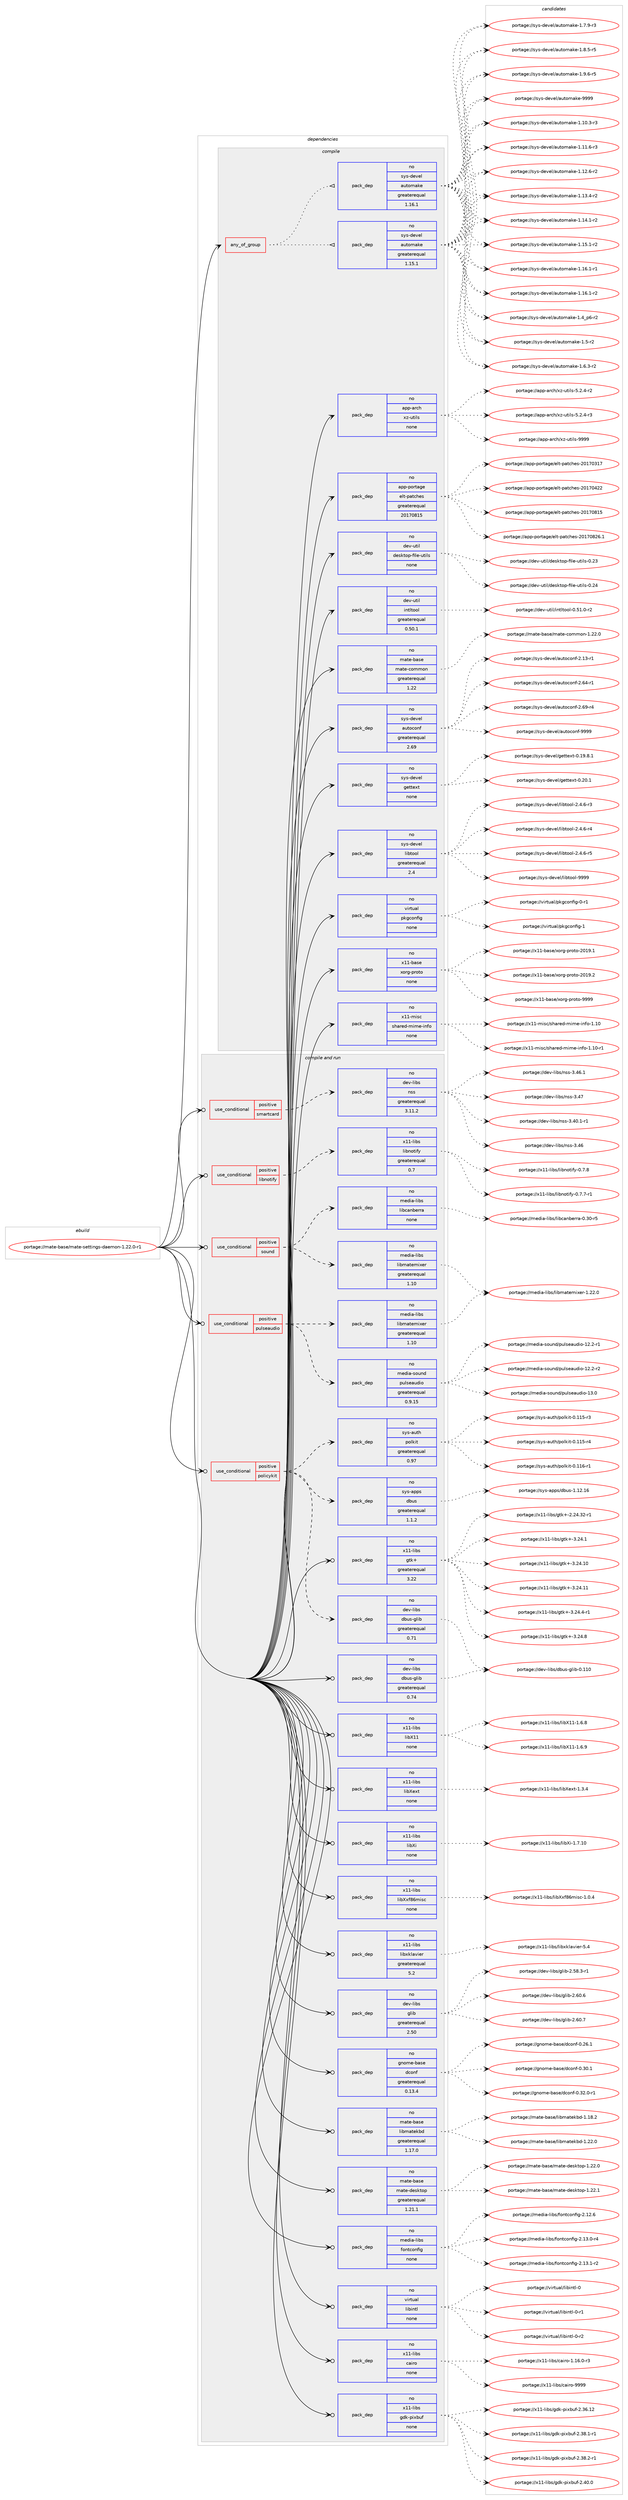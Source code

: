 digraph prolog {

# *************
# Graph options
# *************

newrank=true;
concentrate=true;
compound=true;
graph [rankdir=LR,fontname=Helvetica,fontsize=10,ranksep=1.5];#, ranksep=2.5, nodesep=0.2];
edge  [arrowhead=vee];
node  [fontname=Helvetica,fontsize=10];

# **********
# The ebuild
# **********

subgraph cluster_leftcol {
color=gray;
rank=same;
label=<<i>ebuild</i>>;
id [label="portage://mate-base/mate-settings-daemon-1.22.0-r1", color=red, width=4, href="../mate-base/mate-settings-daemon-1.22.0-r1.svg"];
}

# ****************
# The dependencies
# ****************

subgraph cluster_midcol {
color=gray;
label=<<i>dependencies</i>>;
subgraph cluster_compile {
fillcolor="#eeeeee";
style=filled;
label=<<i>compile</i>>;
subgraph any4837 {
dependency308174 [label=<<TABLE BORDER="0" CELLBORDER="1" CELLSPACING="0" CELLPADDING="4"><TR><TD CELLPADDING="10">any_of_group</TD></TR></TABLE>>, shape=none, color=red];subgraph pack225899 {
dependency308175 [label=<<TABLE BORDER="0" CELLBORDER="1" CELLSPACING="0" CELLPADDING="4" WIDTH="220"><TR><TD ROWSPAN="6" CELLPADDING="30">pack_dep</TD></TR><TR><TD WIDTH="110">no</TD></TR><TR><TD>sys-devel</TD></TR><TR><TD>automake</TD></TR><TR><TD>greaterequal</TD></TR><TR><TD>1.16.1</TD></TR></TABLE>>, shape=none, color=blue];
}
dependency308174:e -> dependency308175:w [weight=20,style="dotted",arrowhead="oinv"];
subgraph pack225900 {
dependency308176 [label=<<TABLE BORDER="0" CELLBORDER="1" CELLSPACING="0" CELLPADDING="4" WIDTH="220"><TR><TD ROWSPAN="6" CELLPADDING="30">pack_dep</TD></TR><TR><TD WIDTH="110">no</TD></TR><TR><TD>sys-devel</TD></TR><TR><TD>automake</TD></TR><TR><TD>greaterequal</TD></TR><TR><TD>1.15.1</TD></TR></TABLE>>, shape=none, color=blue];
}
dependency308174:e -> dependency308176:w [weight=20,style="dotted",arrowhead="oinv"];
}
id:e -> dependency308174:w [weight=20,style="solid",arrowhead="vee"];
subgraph pack225901 {
dependency308177 [label=<<TABLE BORDER="0" CELLBORDER="1" CELLSPACING="0" CELLPADDING="4" WIDTH="220"><TR><TD ROWSPAN="6" CELLPADDING="30">pack_dep</TD></TR><TR><TD WIDTH="110">no</TD></TR><TR><TD>app-arch</TD></TR><TR><TD>xz-utils</TD></TR><TR><TD>none</TD></TR><TR><TD></TD></TR></TABLE>>, shape=none, color=blue];
}
id:e -> dependency308177:w [weight=20,style="solid",arrowhead="vee"];
subgraph pack225902 {
dependency308178 [label=<<TABLE BORDER="0" CELLBORDER="1" CELLSPACING="0" CELLPADDING="4" WIDTH="220"><TR><TD ROWSPAN="6" CELLPADDING="30">pack_dep</TD></TR><TR><TD WIDTH="110">no</TD></TR><TR><TD>app-portage</TD></TR><TR><TD>elt-patches</TD></TR><TR><TD>greaterequal</TD></TR><TR><TD>20170815</TD></TR></TABLE>>, shape=none, color=blue];
}
id:e -> dependency308178:w [weight=20,style="solid",arrowhead="vee"];
subgraph pack225903 {
dependency308179 [label=<<TABLE BORDER="0" CELLBORDER="1" CELLSPACING="0" CELLPADDING="4" WIDTH="220"><TR><TD ROWSPAN="6" CELLPADDING="30">pack_dep</TD></TR><TR><TD WIDTH="110">no</TD></TR><TR><TD>dev-util</TD></TR><TR><TD>desktop-file-utils</TD></TR><TR><TD>none</TD></TR><TR><TD></TD></TR></TABLE>>, shape=none, color=blue];
}
id:e -> dependency308179:w [weight=20,style="solid",arrowhead="vee"];
subgraph pack225904 {
dependency308180 [label=<<TABLE BORDER="0" CELLBORDER="1" CELLSPACING="0" CELLPADDING="4" WIDTH="220"><TR><TD ROWSPAN="6" CELLPADDING="30">pack_dep</TD></TR><TR><TD WIDTH="110">no</TD></TR><TR><TD>dev-util</TD></TR><TR><TD>intltool</TD></TR><TR><TD>greaterequal</TD></TR><TR><TD>0.50.1</TD></TR></TABLE>>, shape=none, color=blue];
}
id:e -> dependency308180:w [weight=20,style="solid",arrowhead="vee"];
subgraph pack225905 {
dependency308181 [label=<<TABLE BORDER="0" CELLBORDER="1" CELLSPACING="0" CELLPADDING="4" WIDTH="220"><TR><TD ROWSPAN="6" CELLPADDING="30">pack_dep</TD></TR><TR><TD WIDTH="110">no</TD></TR><TR><TD>mate-base</TD></TR><TR><TD>mate-common</TD></TR><TR><TD>greaterequal</TD></TR><TR><TD>1.22</TD></TR></TABLE>>, shape=none, color=blue];
}
id:e -> dependency308181:w [weight=20,style="solid",arrowhead="vee"];
subgraph pack225906 {
dependency308182 [label=<<TABLE BORDER="0" CELLBORDER="1" CELLSPACING="0" CELLPADDING="4" WIDTH="220"><TR><TD ROWSPAN="6" CELLPADDING="30">pack_dep</TD></TR><TR><TD WIDTH="110">no</TD></TR><TR><TD>sys-devel</TD></TR><TR><TD>autoconf</TD></TR><TR><TD>greaterequal</TD></TR><TR><TD>2.69</TD></TR></TABLE>>, shape=none, color=blue];
}
id:e -> dependency308182:w [weight=20,style="solid",arrowhead="vee"];
subgraph pack225907 {
dependency308183 [label=<<TABLE BORDER="0" CELLBORDER="1" CELLSPACING="0" CELLPADDING="4" WIDTH="220"><TR><TD ROWSPAN="6" CELLPADDING="30">pack_dep</TD></TR><TR><TD WIDTH="110">no</TD></TR><TR><TD>sys-devel</TD></TR><TR><TD>gettext</TD></TR><TR><TD>none</TD></TR><TR><TD></TD></TR></TABLE>>, shape=none, color=blue];
}
id:e -> dependency308183:w [weight=20,style="solid",arrowhead="vee"];
subgraph pack225908 {
dependency308184 [label=<<TABLE BORDER="0" CELLBORDER="1" CELLSPACING="0" CELLPADDING="4" WIDTH="220"><TR><TD ROWSPAN="6" CELLPADDING="30">pack_dep</TD></TR><TR><TD WIDTH="110">no</TD></TR><TR><TD>sys-devel</TD></TR><TR><TD>libtool</TD></TR><TR><TD>greaterequal</TD></TR><TR><TD>2.4</TD></TR></TABLE>>, shape=none, color=blue];
}
id:e -> dependency308184:w [weight=20,style="solid",arrowhead="vee"];
subgraph pack225909 {
dependency308185 [label=<<TABLE BORDER="0" CELLBORDER="1" CELLSPACING="0" CELLPADDING="4" WIDTH="220"><TR><TD ROWSPAN="6" CELLPADDING="30">pack_dep</TD></TR><TR><TD WIDTH="110">no</TD></TR><TR><TD>virtual</TD></TR><TR><TD>pkgconfig</TD></TR><TR><TD>none</TD></TR><TR><TD></TD></TR></TABLE>>, shape=none, color=blue];
}
id:e -> dependency308185:w [weight=20,style="solid",arrowhead="vee"];
subgraph pack225910 {
dependency308186 [label=<<TABLE BORDER="0" CELLBORDER="1" CELLSPACING="0" CELLPADDING="4" WIDTH="220"><TR><TD ROWSPAN="6" CELLPADDING="30">pack_dep</TD></TR><TR><TD WIDTH="110">no</TD></TR><TR><TD>x11-base</TD></TR><TR><TD>xorg-proto</TD></TR><TR><TD>none</TD></TR><TR><TD></TD></TR></TABLE>>, shape=none, color=blue];
}
id:e -> dependency308186:w [weight=20,style="solid",arrowhead="vee"];
subgraph pack225911 {
dependency308187 [label=<<TABLE BORDER="0" CELLBORDER="1" CELLSPACING="0" CELLPADDING="4" WIDTH="220"><TR><TD ROWSPAN="6" CELLPADDING="30">pack_dep</TD></TR><TR><TD WIDTH="110">no</TD></TR><TR><TD>x11-misc</TD></TR><TR><TD>shared-mime-info</TD></TR><TR><TD>none</TD></TR><TR><TD></TD></TR></TABLE>>, shape=none, color=blue];
}
id:e -> dependency308187:w [weight=20,style="solid",arrowhead="vee"];
}
subgraph cluster_compileandrun {
fillcolor="#eeeeee";
style=filled;
label=<<i>compile and run</i>>;
subgraph cond77327 {
dependency308188 [label=<<TABLE BORDER="0" CELLBORDER="1" CELLSPACING="0" CELLPADDING="4"><TR><TD ROWSPAN="3" CELLPADDING="10">use_conditional</TD></TR><TR><TD>positive</TD></TR><TR><TD>libnotify</TD></TR></TABLE>>, shape=none, color=red];
subgraph pack225912 {
dependency308189 [label=<<TABLE BORDER="0" CELLBORDER="1" CELLSPACING="0" CELLPADDING="4" WIDTH="220"><TR><TD ROWSPAN="6" CELLPADDING="30">pack_dep</TD></TR><TR><TD WIDTH="110">no</TD></TR><TR><TD>x11-libs</TD></TR><TR><TD>libnotify</TD></TR><TR><TD>greaterequal</TD></TR><TR><TD>0.7</TD></TR></TABLE>>, shape=none, color=blue];
}
dependency308188:e -> dependency308189:w [weight=20,style="dashed",arrowhead="vee"];
}
id:e -> dependency308188:w [weight=20,style="solid",arrowhead="odotvee"];
subgraph cond77328 {
dependency308190 [label=<<TABLE BORDER="0" CELLBORDER="1" CELLSPACING="0" CELLPADDING="4"><TR><TD ROWSPAN="3" CELLPADDING="10">use_conditional</TD></TR><TR><TD>positive</TD></TR><TR><TD>policykit</TD></TR></TABLE>>, shape=none, color=red];
subgraph pack225913 {
dependency308191 [label=<<TABLE BORDER="0" CELLBORDER="1" CELLSPACING="0" CELLPADDING="4" WIDTH="220"><TR><TD ROWSPAN="6" CELLPADDING="30">pack_dep</TD></TR><TR><TD WIDTH="110">no</TD></TR><TR><TD>dev-libs</TD></TR><TR><TD>dbus-glib</TD></TR><TR><TD>greaterequal</TD></TR><TR><TD>0.71</TD></TR></TABLE>>, shape=none, color=blue];
}
dependency308190:e -> dependency308191:w [weight=20,style="dashed",arrowhead="vee"];
subgraph pack225914 {
dependency308192 [label=<<TABLE BORDER="0" CELLBORDER="1" CELLSPACING="0" CELLPADDING="4" WIDTH="220"><TR><TD ROWSPAN="6" CELLPADDING="30">pack_dep</TD></TR><TR><TD WIDTH="110">no</TD></TR><TR><TD>sys-apps</TD></TR><TR><TD>dbus</TD></TR><TR><TD>greaterequal</TD></TR><TR><TD>1.1.2</TD></TR></TABLE>>, shape=none, color=blue];
}
dependency308190:e -> dependency308192:w [weight=20,style="dashed",arrowhead="vee"];
subgraph pack225915 {
dependency308193 [label=<<TABLE BORDER="0" CELLBORDER="1" CELLSPACING="0" CELLPADDING="4" WIDTH="220"><TR><TD ROWSPAN="6" CELLPADDING="30">pack_dep</TD></TR><TR><TD WIDTH="110">no</TD></TR><TR><TD>sys-auth</TD></TR><TR><TD>polkit</TD></TR><TR><TD>greaterequal</TD></TR><TR><TD>0.97</TD></TR></TABLE>>, shape=none, color=blue];
}
dependency308190:e -> dependency308193:w [weight=20,style="dashed",arrowhead="vee"];
}
id:e -> dependency308190:w [weight=20,style="solid",arrowhead="odotvee"];
subgraph cond77329 {
dependency308194 [label=<<TABLE BORDER="0" CELLBORDER="1" CELLSPACING="0" CELLPADDING="4"><TR><TD ROWSPAN="3" CELLPADDING="10">use_conditional</TD></TR><TR><TD>positive</TD></TR><TR><TD>pulseaudio</TD></TR></TABLE>>, shape=none, color=red];
subgraph pack225916 {
dependency308195 [label=<<TABLE BORDER="0" CELLBORDER="1" CELLSPACING="0" CELLPADDING="4" WIDTH="220"><TR><TD ROWSPAN="6" CELLPADDING="30">pack_dep</TD></TR><TR><TD WIDTH="110">no</TD></TR><TR><TD>media-libs</TD></TR><TR><TD>libmatemixer</TD></TR><TR><TD>greaterequal</TD></TR><TR><TD>1.10</TD></TR></TABLE>>, shape=none, color=blue];
}
dependency308194:e -> dependency308195:w [weight=20,style="dashed",arrowhead="vee"];
subgraph pack225917 {
dependency308196 [label=<<TABLE BORDER="0" CELLBORDER="1" CELLSPACING="0" CELLPADDING="4" WIDTH="220"><TR><TD ROWSPAN="6" CELLPADDING="30">pack_dep</TD></TR><TR><TD WIDTH="110">no</TD></TR><TR><TD>media-sound</TD></TR><TR><TD>pulseaudio</TD></TR><TR><TD>greaterequal</TD></TR><TR><TD>0.9.15</TD></TR></TABLE>>, shape=none, color=blue];
}
dependency308194:e -> dependency308196:w [weight=20,style="dashed",arrowhead="vee"];
}
id:e -> dependency308194:w [weight=20,style="solid",arrowhead="odotvee"];
subgraph cond77330 {
dependency308197 [label=<<TABLE BORDER="0" CELLBORDER="1" CELLSPACING="0" CELLPADDING="4"><TR><TD ROWSPAN="3" CELLPADDING="10">use_conditional</TD></TR><TR><TD>positive</TD></TR><TR><TD>smartcard</TD></TR></TABLE>>, shape=none, color=red];
subgraph pack225918 {
dependency308198 [label=<<TABLE BORDER="0" CELLBORDER="1" CELLSPACING="0" CELLPADDING="4" WIDTH="220"><TR><TD ROWSPAN="6" CELLPADDING="30">pack_dep</TD></TR><TR><TD WIDTH="110">no</TD></TR><TR><TD>dev-libs</TD></TR><TR><TD>nss</TD></TR><TR><TD>greaterequal</TD></TR><TR><TD>3.11.2</TD></TR></TABLE>>, shape=none, color=blue];
}
dependency308197:e -> dependency308198:w [weight=20,style="dashed",arrowhead="vee"];
}
id:e -> dependency308197:w [weight=20,style="solid",arrowhead="odotvee"];
subgraph cond77331 {
dependency308199 [label=<<TABLE BORDER="0" CELLBORDER="1" CELLSPACING="0" CELLPADDING="4"><TR><TD ROWSPAN="3" CELLPADDING="10">use_conditional</TD></TR><TR><TD>positive</TD></TR><TR><TD>sound</TD></TR></TABLE>>, shape=none, color=red];
subgraph pack225919 {
dependency308200 [label=<<TABLE BORDER="0" CELLBORDER="1" CELLSPACING="0" CELLPADDING="4" WIDTH="220"><TR><TD ROWSPAN="6" CELLPADDING="30">pack_dep</TD></TR><TR><TD WIDTH="110">no</TD></TR><TR><TD>media-libs</TD></TR><TR><TD>libmatemixer</TD></TR><TR><TD>greaterequal</TD></TR><TR><TD>1.10</TD></TR></TABLE>>, shape=none, color=blue];
}
dependency308199:e -> dependency308200:w [weight=20,style="dashed",arrowhead="vee"];
subgraph pack225920 {
dependency308201 [label=<<TABLE BORDER="0" CELLBORDER="1" CELLSPACING="0" CELLPADDING="4" WIDTH="220"><TR><TD ROWSPAN="6" CELLPADDING="30">pack_dep</TD></TR><TR><TD WIDTH="110">no</TD></TR><TR><TD>media-libs</TD></TR><TR><TD>libcanberra</TD></TR><TR><TD>none</TD></TR><TR><TD></TD></TR></TABLE>>, shape=none, color=blue];
}
dependency308199:e -> dependency308201:w [weight=20,style="dashed",arrowhead="vee"];
}
id:e -> dependency308199:w [weight=20,style="solid",arrowhead="odotvee"];
subgraph pack225921 {
dependency308202 [label=<<TABLE BORDER="0" CELLBORDER="1" CELLSPACING="0" CELLPADDING="4" WIDTH="220"><TR><TD ROWSPAN="6" CELLPADDING="30">pack_dep</TD></TR><TR><TD WIDTH="110">no</TD></TR><TR><TD>dev-libs</TD></TR><TR><TD>dbus-glib</TD></TR><TR><TD>greaterequal</TD></TR><TR><TD>0.74</TD></TR></TABLE>>, shape=none, color=blue];
}
id:e -> dependency308202:w [weight=20,style="solid",arrowhead="odotvee"];
subgraph pack225922 {
dependency308203 [label=<<TABLE BORDER="0" CELLBORDER="1" CELLSPACING="0" CELLPADDING="4" WIDTH="220"><TR><TD ROWSPAN="6" CELLPADDING="30">pack_dep</TD></TR><TR><TD WIDTH="110">no</TD></TR><TR><TD>dev-libs</TD></TR><TR><TD>glib</TD></TR><TR><TD>greaterequal</TD></TR><TR><TD>2.50</TD></TR></TABLE>>, shape=none, color=blue];
}
id:e -> dependency308203:w [weight=20,style="solid",arrowhead="odotvee"];
subgraph pack225923 {
dependency308204 [label=<<TABLE BORDER="0" CELLBORDER="1" CELLSPACING="0" CELLPADDING="4" WIDTH="220"><TR><TD ROWSPAN="6" CELLPADDING="30">pack_dep</TD></TR><TR><TD WIDTH="110">no</TD></TR><TR><TD>gnome-base</TD></TR><TR><TD>dconf</TD></TR><TR><TD>greaterequal</TD></TR><TR><TD>0.13.4</TD></TR></TABLE>>, shape=none, color=blue];
}
id:e -> dependency308204:w [weight=20,style="solid",arrowhead="odotvee"];
subgraph pack225924 {
dependency308205 [label=<<TABLE BORDER="0" CELLBORDER="1" CELLSPACING="0" CELLPADDING="4" WIDTH="220"><TR><TD ROWSPAN="6" CELLPADDING="30">pack_dep</TD></TR><TR><TD WIDTH="110">no</TD></TR><TR><TD>mate-base</TD></TR><TR><TD>libmatekbd</TD></TR><TR><TD>greaterequal</TD></TR><TR><TD>1.17.0</TD></TR></TABLE>>, shape=none, color=blue];
}
id:e -> dependency308205:w [weight=20,style="solid",arrowhead="odotvee"];
subgraph pack225925 {
dependency308206 [label=<<TABLE BORDER="0" CELLBORDER="1" CELLSPACING="0" CELLPADDING="4" WIDTH="220"><TR><TD ROWSPAN="6" CELLPADDING="30">pack_dep</TD></TR><TR><TD WIDTH="110">no</TD></TR><TR><TD>mate-base</TD></TR><TR><TD>mate-desktop</TD></TR><TR><TD>greaterequal</TD></TR><TR><TD>1.21.1</TD></TR></TABLE>>, shape=none, color=blue];
}
id:e -> dependency308206:w [weight=20,style="solid",arrowhead="odotvee"];
subgraph pack225926 {
dependency308207 [label=<<TABLE BORDER="0" CELLBORDER="1" CELLSPACING="0" CELLPADDING="4" WIDTH="220"><TR><TD ROWSPAN="6" CELLPADDING="30">pack_dep</TD></TR><TR><TD WIDTH="110">no</TD></TR><TR><TD>media-libs</TD></TR><TR><TD>fontconfig</TD></TR><TR><TD>none</TD></TR><TR><TD></TD></TR></TABLE>>, shape=none, color=blue];
}
id:e -> dependency308207:w [weight=20,style="solid",arrowhead="odotvee"];
subgraph pack225927 {
dependency308208 [label=<<TABLE BORDER="0" CELLBORDER="1" CELLSPACING="0" CELLPADDING="4" WIDTH="220"><TR><TD ROWSPAN="6" CELLPADDING="30">pack_dep</TD></TR><TR><TD WIDTH="110">no</TD></TR><TR><TD>virtual</TD></TR><TR><TD>libintl</TD></TR><TR><TD>none</TD></TR><TR><TD></TD></TR></TABLE>>, shape=none, color=blue];
}
id:e -> dependency308208:w [weight=20,style="solid",arrowhead="odotvee"];
subgraph pack225928 {
dependency308209 [label=<<TABLE BORDER="0" CELLBORDER="1" CELLSPACING="0" CELLPADDING="4" WIDTH="220"><TR><TD ROWSPAN="6" CELLPADDING="30">pack_dep</TD></TR><TR><TD WIDTH="110">no</TD></TR><TR><TD>x11-libs</TD></TR><TR><TD>cairo</TD></TR><TR><TD>none</TD></TR><TR><TD></TD></TR></TABLE>>, shape=none, color=blue];
}
id:e -> dependency308209:w [weight=20,style="solid",arrowhead="odotvee"];
subgraph pack225929 {
dependency308210 [label=<<TABLE BORDER="0" CELLBORDER="1" CELLSPACING="0" CELLPADDING="4" WIDTH="220"><TR><TD ROWSPAN="6" CELLPADDING="30">pack_dep</TD></TR><TR><TD WIDTH="110">no</TD></TR><TR><TD>x11-libs</TD></TR><TR><TD>gdk-pixbuf</TD></TR><TR><TD>none</TD></TR><TR><TD></TD></TR></TABLE>>, shape=none, color=blue];
}
id:e -> dependency308210:w [weight=20,style="solid",arrowhead="odotvee"];
subgraph pack225930 {
dependency308211 [label=<<TABLE BORDER="0" CELLBORDER="1" CELLSPACING="0" CELLPADDING="4" WIDTH="220"><TR><TD ROWSPAN="6" CELLPADDING="30">pack_dep</TD></TR><TR><TD WIDTH="110">no</TD></TR><TR><TD>x11-libs</TD></TR><TR><TD>gtk+</TD></TR><TR><TD>greaterequal</TD></TR><TR><TD>3.22</TD></TR></TABLE>>, shape=none, color=blue];
}
id:e -> dependency308211:w [weight=20,style="solid",arrowhead="odotvee"];
subgraph pack225931 {
dependency308212 [label=<<TABLE BORDER="0" CELLBORDER="1" CELLSPACING="0" CELLPADDING="4" WIDTH="220"><TR><TD ROWSPAN="6" CELLPADDING="30">pack_dep</TD></TR><TR><TD WIDTH="110">no</TD></TR><TR><TD>x11-libs</TD></TR><TR><TD>libX11</TD></TR><TR><TD>none</TD></TR><TR><TD></TD></TR></TABLE>>, shape=none, color=blue];
}
id:e -> dependency308212:w [weight=20,style="solid",arrowhead="odotvee"];
subgraph pack225932 {
dependency308213 [label=<<TABLE BORDER="0" CELLBORDER="1" CELLSPACING="0" CELLPADDING="4" WIDTH="220"><TR><TD ROWSPAN="6" CELLPADDING="30">pack_dep</TD></TR><TR><TD WIDTH="110">no</TD></TR><TR><TD>x11-libs</TD></TR><TR><TD>libXext</TD></TR><TR><TD>none</TD></TR><TR><TD></TD></TR></TABLE>>, shape=none, color=blue];
}
id:e -> dependency308213:w [weight=20,style="solid",arrowhead="odotvee"];
subgraph pack225933 {
dependency308214 [label=<<TABLE BORDER="0" CELLBORDER="1" CELLSPACING="0" CELLPADDING="4" WIDTH="220"><TR><TD ROWSPAN="6" CELLPADDING="30">pack_dep</TD></TR><TR><TD WIDTH="110">no</TD></TR><TR><TD>x11-libs</TD></TR><TR><TD>libXi</TD></TR><TR><TD>none</TD></TR><TR><TD></TD></TR></TABLE>>, shape=none, color=blue];
}
id:e -> dependency308214:w [weight=20,style="solid",arrowhead="odotvee"];
subgraph pack225934 {
dependency308215 [label=<<TABLE BORDER="0" CELLBORDER="1" CELLSPACING="0" CELLPADDING="4" WIDTH="220"><TR><TD ROWSPAN="6" CELLPADDING="30">pack_dep</TD></TR><TR><TD WIDTH="110">no</TD></TR><TR><TD>x11-libs</TD></TR><TR><TD>libXxf86misc</TD></TR><TR><TD>none</TD></TR><TR><TD></TD></TR></TABLE>>, shape=none, color=blue];
}
id:e -> dependency308215:w [weight=20,style="solid",arrowhead="odotvee"];
subgraph pack225935 {
dependency308216 [label=<<TABLE BORDER="0" CELLBORDER="1" CELLSPACING="0" CELLPADDING="4" WIDTH="220"><TR><TD ROWSPAN="6" CELLPADDING="30">pack_dep</TD></TR><TR><TD WIDTH="110">no</TD></TR><TR><TD>x11-libs</TD></TR><TR><TD>libxklavier</TD></TR><TR><TD>greaterequal</TD></TR><TR><TD>5.2</TD></TR></TABLE>>, shape=none, color=blue];
}
id:e -> dependency308216:w [weight=20,style="solid",arrowhead="odotvee"];
}
subgraph cluster_run {
fillcolor="#eeeeee";
style=filled;
label=<<i>run</i>>;
}
}

# **************
# The candidates
# **************

subgraph cluster_choices {
rank=same;
color=gray;
label=<<i>candidates</i>>;

subgraph choice225899 {
color=black;
nodesep=1;
choiceportage11512111545100101118101108479711711611110997107101454946494846514511451 [label="portage://sys-devel/automake-1.10.3-r3", color=red, width=4,href="../sys-devel/automake-1.10.3-r3.svg"];
choiceportage11512111545100101118101108479711711611110997107101454946494946544511451 [label="portage://sys-devel/automake-1.11.6-r3", color=red, width=4,href="../sys-devel/automake-1.11.6-r3.svg"];
choiceportage11512111545100101118101108479711711611110997107101454946495046544511450 [label="portage://sys-devel/automake-1.12.6-r2", color=red, width=4,href="../sys-devel/automake-1.12.6-r2.svg"];
choiceportage11512111545100101118101108479711711611110997107101454946495146524511450 [label="portage://sys-devel/automake-1.13.4-r2", color=red, width=4,href="../sys-devel/automake-1.13.4-r2.svg"];
choiceportage11512111545100101118101108479711711611110997107101454946495246494511450 [label="portage://sys-devel/automake-1.14.1-r2", color=red, width=4,href="../sys-devel/automake-1.14.1-r2.svg"];
choiceportage11512111545100101118101108479711711611110997107101454946495346494511450 [label="portage://sys-devel/automake-1.15.1-r2", color=red, width=4,href="../sys-devel/automake-1.15.1-r2.svg"];
choiceportage11512111545100101118101108479711711611110997107101454946495446494511449 [label="portage://sys-devel/automake-1.16.1-r1", color=red, width=4,href="../sys-devel/automake-1.16.1-r1.svg"];
choiceportage11512111545100101118101108479711711611110997107101454946495446494511450 [label="portage://sys-devel/automake-1.16.1-r2", color=red, width=4,href="../sys-devel/automake-1.16.1-r2.svg"];
choiceportage115121115451001011181011084797117116111109971071014549465295112544511450 [label="portage://sys-devel/automake-1.4_p6-r2", color=red, width=4,href="../sys-devel/automake-1.4_p6-r2.svg"];
choiceportage11512111545100101118101108479711711611110997107101454946534511450 [label="portage://sys-devel/automake-1.5-r2", color=red, width=4,href="../sys-devel/automake-1.5-r2.svg"];
choiceportage115121115451001011181011084797117116111109971071014549465446514511450 [label="portage://sys-devel/automake-1.6.3-r2", color=red, width=4,href="../sys-devel/automake-1.6.3-r2.svg"];
choiceportage115121115451001011181011084797117116111109971071014549465546574511451 [label="portage://sys-devel/automake-1.7.9-r3", color=red, width=4,href="../sys-devel/automake-1.7.9-r3.svg"];
choiceportage115121115451001011181011084797117116111109971071014549465646534511453 [label="portage://sys-devel/automake-1.8.5-r5", color=red, width=4,href="../sys-devel/automake-1.8.5-r5.svg"];
choiceportage115121115451001011181011084797117116111109971071014549465746544511453 [label="portage://sys-devel/automake-1.9.6-r5", color=red, width=4,href="../sys-devel/automake-1.9.6-r5.svg"];
choiceportage115121115451001011181011084797117116111109971071014557575757 [label="portage://sys-devel/automake-9999", color=red, width=4,href="../sys-devel/automake-9999.svg"];
dependency308175:e -> choiceportage11512111545100101118101108479711711611110997107101454946494846514511451:w [style=dotted,weight="100"];
dependency308175:e -> choiceportage11512111545100101118101108479711711611110997107101454946494946544511451:w [style=dotted,weight="100"];
dependency308175:e -> choiceportage11512111545100101118101108479711711611110997107101454946495046544511450:w [style=dotted,weight="100"];
dependency308175:e -> choiceportage11512111545100101118101108479711711611110997107101454946495146524511450:w [style=dotted,weight="100"];
dependency308175:e -> choiceportage11512111545100101118101108479711711611110997107101454946495246494511450:w [style=dotted,weight="100"];
dependency308175:e -> choiceportage11512111545100101118101108479711711611110997107101454946495346494511450:w [style=dotted,weight="100"];
dependency308175:e -> choiceportage11512111545100101118101108479711711611110997107101454946495446494511449:w [style=dotted,weight="100"];
dependency308175:e -> choiceportage11512111545100101118101108479711711611110997107101454946495446494511450:w [style=dotted,weight="100"];
dependency308175:e -> choiceportage115121115451001011181011084797117116111109971071014549465295112544511450:w [style=dotted,weight="100"];
dependency308175:e -> choiceportage11512111545100101118101108479711711611110997107101454946534511450:w [style=dotted,weight="100"];
dependency308175:e -> choiceportage115121115451001011181011084797117116111109971071014549465446514511450:w [style=dotted,weight="100"];
dependency308175:e -> choiceportage115121115451001011181011084797117116111109971071014549465546574511451:w [style=dotted,weight="100"];
dependency308175:e -> choiceportage115121115451001011181011084797117116111109971071014549465646534511453:w [style=dotted,weight="100"];
dependency308175:e -> choiceportage115121115451001011181011084797117116111109971071014549465746544511453:w [style=dotted,weight="100"];
dependency308175:e -> choiceportage115121115451001011181011084797117116111109971071014557575757:w [style=dotted,weight="100"];
}
subgraph choice225900 {
color=black;
nodesep=1;
choiceportage11512111545100101118101108479711711611110997107101454946494846514511451 [label="portage://sys-devel/automake-1.10.3-r3", color=red, width=4,href="../sys-devel/automake-1.10.3-r3.svg"];
choiceportage11512111545100101118101108479711711611110997107101454946494946544511451 [label="portage://sys-devel/automake-1.11.6-r3", color=red, width=4,href="../sys-devel/automake-1.11.6-r3.svg"];
choiceportage11512111545100101118101108479711711611110997107101454946495046544511450 [label="portage://sys-devel/automake-1.12.6-r2", color=red, width=4,href="../sys-devel/automake-1.12.6-r2.svg"];
choiceportage11512111545100101118101108479711711611110997107101454946495146524511450 [label="portage://sys-devel/automake-1.13.4-r2", color=red, width=4,href="../sys-devel/automake-1.13.4-r2.svg"];
choiceportage11512111545100101118101108479711711611110997107101454946495246494511450 [label="portage://sys-devel/automake-1.14.1-r2", color=red, width=4,href="../sys-devel/automake-1.14.1-r2.svg"];
choiceportage11512111545100101118101108479711711611110997107101454946495346494511450 [label="portage://sys-devel/automake-1.15.1-r2", color=red, width=4,href="../sys-devel/automake-1.15.1-r2.svg"];
choiceportage11512111545100101118101108479711711611110997107101454946495446494511449 [label="portage://sys-devel/automake-1.16.1-r1", color=red, width=4,href="../sys-devel/automake-1.16.1-r1.svg"];
choiceportage11512111545100101118101108479711711611110997107101454946495446494511450 [label="portage://sys-devel/automake-1.16.1-r2", color=red, width=4,href="../sys-devel/automake-1.16.1-r2.svg"];
choiceportage115121115451001011181011084797117116111109971071014549465295112544511450 [label="portage://sys-devel/automake-1.4_p6-r2", color=red, width=4,href="../sys-devel/automake-1.4_p6-r2.svg"];
choiceportage11512111545100101118101108479711711611110997107101454946534511450 [label="portage://sys-devel/automake-1.5-r2", color=red, width=4,href="../sys-devel/automake-1.5-r2.svg"];
choiceportage115121115451001011181011084797117116111109971071014549465446514511450 [label="portage://sys-devel/automake-1.6.3-r2", color=red, width=4,href="../sys-devel/automake-1.6.3-r2.svg"];
choiceportage115121115451001011181011084797117116111109971071014549465546574511451 [label="portage://sys-devel/automake-1.7.9-r3", color=red, width=4,href="../sys-devel/automake-1.7.9-r3.svg"];
choiceportage115121115451001011181011084797117116111109971071014549465646534511453 [label="portage://sys-devel/automake-1.8.5-r5", color=red, width=4,href="../sys-devel/automake-1.8.5-r5.svg"];
choiceportage115121115451001011181011084797117116111109971071014549465746544511453 [label="portage://sys-devel/automake-1.9.6-r5", color=red, width=4,href="../sys-devel/automake-1.9.6-r5.svg"];
choiceportage115121115451001011181011084797117116111109971071014557575757 [label="portage://sys-devel/automake-9999", color=red, width=4,href="../sys-devel/automake-9999.svg"];
dependency308176:e -> choiceportage11512111545100101118101108479711711611110997107101454946494846514511451:w [style=dotted,weight="100"];
dependency308176:e -> choiceportage11512111545100101118101108479711711611110997107101454946494946544511451:w [style=dotted,weight="100"];
dependency308176:e -> choiceportage11512111545100101118101108479711711611110997107101454946495046544511450:w [style=dotted,weight="100"];
dependency308176:e -> choiceportage11512111545100101118101108479711711611110997107101454946495146524511450:w [style=dotted,weight="100"];
dependency308176:e -> choiceportage11512111545100101118101108479711711611110997107101454946495246494511450:w [style=dotted,weight="100"];
dependency308176:e -> choiceportage11512111545100101118101108479711711611110997107101454946495346494511450:w [style=dotted,weight="100"];
dependency308176:e -> choiceportage11512111545100101118101108479711711611110997107101454946495446494511449:w [style=dotted,weight="100"];
dependency308176:e -> choiceportage11512111545100101118101108479711711611110997107101454946495446494511450:w [style=dotted,weight="100"];
dependency308176:e -> choiceportage115121115451001011181011084797117116111109971071014549465295112544511450:w [style=dotted,weight="100"];
dependency308176:e -> choiceportage11512111545100101118101108479711711611110997107101454946534511450:w [style=dotted,weight="100"];
dependency308176:e -> choiceportage115121115451001011181011084797117116111109971071014549465446514511450:w [style=dotted,weight="100"];
dependency308176:e -> choiceportage115121115451001011181011084797117116111109971071014549465546574511451:w [style=dotted,weight="100"];
dependency308176:e -> choiceportage115121115451001011181011084797117116111109971071014549465646534511453:w [style=dotted,weight="100"];
dependency308176:e -> choiceportage115121115451001011181011084797117116111109971071014549465746544511453:w [style=dotted,weight="100"];
dependency308176:e -> choiceportage115121115451001011181011084797117116111109971071014557575757:w [style=dotted,weight="100"];
}
subgraph choice225901 {
color=black;
nodesep=1;
choiceportage9711211245971149910447120122451171161051081154553465046524511450 [label="portage://app-arch/xz-utils-5.2.4-r2", color=red, width=4,href="../app-arch/xz-utils-5.2.4-r2.svg"];
choiceportage9711211245971149910447120122451171161051081154553465046524511451 [label="portage://app-arch/xz-utils-5.2.4-r3", color=red, width=4,href="../app-arch/xz-utils-5.2.4-r3.svg"];
choiceportage9711211245971149910447120122451171161051081154557575757 [label="portage://app-arch/xz-utils-9999", color=red, width=4,href="../app-arch/xz-utils-9999.svg"];
dependency308177:e -> choiceportage9711211245971149910447120122451171161051081154553465046524511450:w [style=dotted,weight="100"];
dependency308177:e -> choiceportage9711211245971149910447120122451171161051081154553465046524511451:w [style=dotted,weight="100"];
dependency308177:e -> choiceportage9711211245971149910447120122451171161051081154557575757:w [style=dotted,weight="100"];
}
subgraph choice225902 {
color=black;
nodesep=1;
choiceportage97112112451121111141169710310147101108116451129711699104101115455048495548514955 [label="portage://app-portage/elt-patches-20170317", color=red, width=4,href="../app-portage/elt-patches-20170317.svg"];
choiceportage97112112451121111141169710310147101108116451129711699104101115455048495548525050 [label="portage://app-portage/elt-patches-20170422", color=red, width=4,href="../app-portage/elt-patches-20170422.svg"];
choiceportage97112112451121111141169710310147101108116451129711699104101115455048495548564953 [label="portage://app-portage/elt-patches-20170815", color=red, width=4,href="../app-portage/elt-patches-20170815.svg"];
choiceportage971121124511211111411697103101471011081164511297116991041011154550484955485650544649 [label="portage://app-portage/elt-patches-20170826.1", color=red, width=4,href="../app-portage/elt-patches-20170826.1.svg"];
dependency308178:e -> choiceportage97112112451121111141169710310147101108116451129711699104101115455048495548514955:w [style=dotted,weight="100"];
dependency308178:e -> choiceportage97112112451121111141169710310147101108116451129711699104101115455048495548525050:w [style=dotted,weight="100"];
dependency308178:e -> choiceportage97112112451121111141169710310147101108116451129711699104101115455048495548564953:w [style=dotted,weight="100"];
dependency308178:e -> choiceportage971121124511211111411697103101471011081164511297116991041011154550484955485650544649:w [style=dotted,weight="100"];
}
subgraph choice225903 {
color=black;
nodesep=1;
choiceportage100101118451171161051084710010111510711611111245102105108101451171161051081154548465051 [label="portage://dev-util/desktop-file-utils-0.23", color=red, width=4,href="../dev-util/desktop-file-utils-0.23.svg"];
choiceportage100101118451171161051084710010111510711611111245102105108101451171161051081154548465052 [label="portage://dev-util/desktop-file-utils-0.24", color=red, width=4,href="../dev-util/desktop-file-utils-0.24.svg"];
dependency308179:e -> choiceportage100101118451171161051084710010111510711611111245102105108101451171161051081154548465051:w [style=dotted,weight="100"];
dependency308179:e -> choiceportage100101118451171161051084710010111510711611111245102105108101451171161051081154548465052:w [style=dotted,weight="100"];
}
subgraph choice225904 {
color=black;
nodesep=1;
choiceportage1001011184511711610510847105110116108116111111108454846534946484511450 [label="portage://dev-util/intltool-0.51.0-r2", color=red, width=4,href="../dev-util/intltool-0.51.0-r2.svg"];
dependency308180:e -> choiceportage1001011184511711610510847105110116108116111111108454846534946484511450:w [style=dotted,weight="100"];
}
subgraph choice225905 {
color=black;
nodesep=1;
choiceportage109971161014598971151014710997116101459911110910911111045494650504648 [label="portage://mate-base/mate-common-1.22.0", color=red, width=4,href="../mate-base/mate-common-1.22.0.svg"];
dependency308181:e -> choiceportage109971161014598971151014710997116101459911110910911111045494650504648:w [style=dotted,weight="100"];
}
subgraph choice225906 {
color=black;
nodesep=1;
choiceportage1151211154510010111810110847971171161119911111010245504649514511449 [label="portage://sys-devel/autoconf-2.13-r1", color=red, width=4,href="../sys-devel/autoconf-2.13-r1.svg"];
choiceportage1151211154510010111810110847971171161119911111010245504654524511449 [label="portage://sys-devel/autoconf-2.64-r1", color=red, width=4,href="../sys-devel/autoconf-2.64-r1.svg"];
choiceportage1151211154510010111810110847971171161119911111010245504654574511452 [label="portage://sys-devel/autoconf-2.69-r4", color=red, width=4,href="../sys-devel/autoconf-2.69-r4.svg"];
choiceportage115121115451001011181011084797117116111991111101024557575757 [label="portage://sys-devel/autoconf-9999", color=red, width=4,href="../sys-devel/autoconf-9999.svg"];
dependency308182:e -> choiceportage1151211154510010111810110847971171161119911111010245504649514511449:w [style=dotted,weight="100"];
dependency308182:e -> choiceportage1151211154510010111810110847971171161119911111010245504654524511449:w [style=dotted,weight="100"];
dependency308182:e -> choiceportage1151211154510010111810110847971171161119911111010245504654574511452:w [style=dotted,weight="100"];
dependency308182:e -> choiceportage115121115451001011181011084797117116111991111101024557575757:w [style=dotted,weight="100"];
}
subgraph choice225907 {
color=black;
nodesep=1;
choiceportage1151211154510010111810110847103101116116101120116454846495746564649 [label="portage://sys-devel/gettext-0.19.8.1", color=red, width=4,href="../sys-devel/gettext-0.19.8.1.svg"];
choiceportage115121115451001011181011084710310111611610112011645484650484649 [label="portage://sys-devel/gettext-0.20.1", color=red, width=4,href="../sys-devel/gettext-0.20.1.svg"];
dependency308183:e -> choiceportage1151211154510010111810110847103101116116101120116454846495746564649:w [style=dotted,weight="100"];
dependency308183:e -> choiceportage115121115451001011181011084710310111611610112011645484650484649:w [style=dotted,weight="100"];
}
subgraph choice225908 {
color=black;
nodesep=1;
choiceportage1151211154510010111810110847108105981161111111084550465246544511451 [label="portage://sys-devel/libtool-2.4.6-r3", color=red, width=4,href="../sys-devel/libtool-2.4.6-r3.svg"];
choiceportage1151211154510010111810110847108105981161111111084550465246544511452 [label="portage://sys-devel/libtool-2.4.6-r4", color=red, width=4,href="../sys-devel/libtool-2.4.6-r4.svg"];
choiceportage1151211154510010111810110847108105981161111111084550465246544511453 [label="portage://sys-devel/libtool-2.4.6-r5", color=red, width=4,href="../sys-devel/libtool-2.4.6-r5.svg"];
choiceportage1151211154510010111810110847108105981161111111084557575757 [label="portage://sys-devel/libtool-9999", color=red, width=4,href="../sys-devel/libtool-9999.svg"];
dependency308184:e -> choiceportage1151211154510010111810110847108105981161111111084550465246544511451:w [style=dotted,weight="100"];
dependency308184:e -> choiceportage1151211154510010111810110847108105981161111111084550465246544511452:w [style=dotted,weight="100"];
dependency308184:e -> choiceportage1151211154510010111810110847108105981161111111084550465246544511453:w [style=dotted,weight="100"];
dependency308184:e -> choiceportage1151211154510010111810110847108105981161111111084557575757:w [style=dotted,weight="100"];
}
subgraph choice225909 {
color=black;
nodesep=1;
choiceportage11810511411611797108471121071039911111010210510345484511449 [label="portage://virtual/pkgconfig-0-r1", color=red, width=4,href="../virtual/pkgconfig-0-r1.svg"];
choiceportage1181051141161179710847112107103991111101021051034549 [label="portage://virtual/pkgconfig-1", color=red, width=4,href="../virtual/pkgconfig-1.svg"];
dependency308185:e -> choiceportage11810511411611797108471121071039911111010210510345484511449:w [style=dotted,weight="100"];
dependency308185:e -> choiceportage1181051141161179710847112107103991111101021051034549:w [style=dotted,weight="100"];
}
subgraph choice225910 {
color=black;
nodesep=1;
choiceportage1204949459897115101471201111141034511211411111611145504849574649 [label="portage://x11-base/xorg-proto-2019.1", color=red, width=4,href="../x11-base/xorg-proto-2019.1.svg"];
choiceportage1204949459897115101471201111141034511211411111611145504849574650 [label="portage://x11-base/xorg-proto-2019.2", color=red, width=4,href="../x11-base/xorg-proto-2019.2.svg"];
choiceportage120494945989711510147120111114103451121141111161114557575757 [label="portage://x11-base/xorg-proto-9999", color=red, width=4,href="../x11-base/xorg-proto-9999.svg"];
dependency308186:e -> choiceportage1204949459897115101471201111141034511211411111611145504849574649:w [style=dotted,weight="100"];
dependency308186:e -> choiceportage1204949459897115101471201111141034511211411111611145504849574650:w [style=dotted,weight="100"];
dependency308186:e -> choiceportage120494945989711510147120111114103451121141111161114557575757:w [style=dotted,weight="100"];
}
subgraph choice225911 {
color=black;
nodesep=1;
choiceportage12049494510910511599471151049711410110045109105109101451051101021114549464948 [label="portage://x11-misc/shared-mime-info-1.10", color=red, width=4,href="../x11-misc/shared-mime-info-1.10.svg"];
choiceportage120494945109105115994711510497114101100451091051091014510511010211145494649484511449 [label="portage://x11-misc/shared-mime-info-1.10-r1", color=red, width=4,href="../x11-misc/shared-mime-info-1.10-r1.svg"];
dependency308187:e -> choiceportage12049494510910511599471151049711410110045109105109101451051101021114549464948:w [style=dotted,weight="100"];
dependency308187:e -> choiceportage120494945109105115994711510497114101100451091051091014510511010211145494649484511449:w [style=dotted,weight="100"];
}
subgraph choice225912 {
color=black;
nodesep=1;
choiceportage1204949451081059811547108105981101111161051021214548465546554511449 [label="portage://x11-libs/libnotify-0.7.7-r1", color=red, width=4,href="../x11-libs/libnotify-0.7.7-r1.svg"];
choiceportage120494945108105981154710810598110111116105102121454846554656 [label="portage://x11-libs/libnotify-0.7.8", color=red, width=4,href="../x11-libs/libnotify-0.7.8.svg"];
dependency308189:e -> choiceportage1204949451081059811547108105981101111161051021214548465546554511449:w [style=dotted,weight="100"];
dependency308189:e -> choiceportage120494945108105981154710810598110111116105102121454846554656:w [style=dotted,weight="100"];
}
subgraph choice225913 {
color=black;
nodesep=1;
choiceportage100101118451081059811547100981171154510310810598454846494948 [label="portage://dev-libs/dbus-glib-0.110", color=red, width=4,href="../dev-libs/dbus-glib-0.110.svg"];
dependency308191:e -> choiceportage100101118451081059811547100981171154510310810598454846494948:w [style=dotted,weight="100"];
}
subgraph choice225914 {
color=black;
nodesep=1;
choiceportage115121115459711211211547100981171154549464950464954 [label="portage://sys-apps/dbus-1.12.16", color=red, width=4,href="../sys-apps/dbus-1.12.16.svg"];
dependency308192:e -> choiceportage115121115459711211211547100981171154549464950464954:w [style=dotted,weight="100"];
}
subgraph choice225915 {
color=black;
nodesep=1;
choiceportage1151211154597117116104471121111081071051164548464949534511451 [label="portage://sys-auth/polkit-0.115-r3", color=red, width=4,href="../sys-auth/polkit-0.115-r3.svg"];
choiceportage1151211154597117116104471121111081071051164548464949534511452 [label="portage://sys-auth/polkit-0.115-r4", color=red, width=4,href="../sys-auth/polkit-0.115-r4.svg"];
choiceportage1151211154597117116104471121111081071051164548464949544511449 [label="portage://sys-auth/polkit-0.116-r1", color=red, width=4,href="../sys-auth/polkit-0.116-r1.svg"];
dependency308193:e -> choiceportage1151211154597117116104471121111081071051164548464949534511451:w [style=dotted,weight="100"];
dependency308193:e -> choiceportage1151211154597117116104471121111081071051164548464949534511452:w [style=dotted,weight="100"];
dependency308193:e -> choiceportage1151211154597117116104471121111081071051164548464949544511449:w [style=dotted,weight="100"];
}
subgraph choice225916 {
color=black;
nodesep=1;
choiceportage10910110010597451081059811547108105981099711610110910512010111445494650504648 [label="portage://media-libs/libmatemixer-1.22.0", color=red, width=4,href="../media-libs/libmatemixer-1.22.0.svg"];
dependency308195:e -> choiceportage10910110010597451081059811547108105981099711610110910512010111445494650504648:w [style=dotted,weight="100"];
}
subgraph choice225917 {
color=black;
nodesep=1;
choiceportage1091011001059745115111117110100471121171081151019711710010511145495046504511449 [label="portage://media-sound/pulseaudio-12.2-r1", color=red, width=4,href="../media-sound/pulseaudio-12.2-r1.svg"];
choiceportage1091011001059745115111117110100471121171081151019711710010511145495046504511450 [label="portage://media-sound/pulseaudio-12.2-r2", color=red, width=4,href="../media-sound/pulseaudio-12.2-r2.svg"];
choiceportage109101100105974511511111711010047112117108115101971171001051114549514648 [label="portage://media-sound/pulseaudio-13.0", color=red, width=4,href="../media-sound/pulseaudio-13.0.svg"];
dependency308196:e -> choiceportage1091011001059745115111117110100471121171081151019711710010511145495046504511449:w [style=dotted,weight="100"];
dependency308196:e -> choiceportage1091011001059745115111117110100471121171081151019711710010511145495046504511450:w [style=dotted,weight="100"];
dependency308196:e -> choiceportage109101100105974511511111711010047112117108115101971171001051114549514648:w [style=dotted,weight="100"];
}
subgraph choice225918 {
color=black;
nodesep=1;
choiceportage100101118451081059811547110115115455146524846494511449 [label="portage://dev-libs/nss-3.40.1-r1", color=red, width=4,href="../dev-libs/nss-3.40.1-r1.svg"];
choiceportage1001011184510810598115471101151154551465254 [label="portage://dev-libs/nss-3.46", color=red, width=4,href="../dev-libs/nss-3.46.svg"];
choiceportage10010111845108105981154711011511545514652544649 [label="portage://dev-libs/nss-3.46.1", color=red, width=4,href="../dev-libs/nss-3.46.1.svg"];
choiceportage1001011184510810598115471101151154551465255 [label="portage://dev-libs/nss-3.47", color=red, width=4,href="../dev-libs/nss-3.47.svg"];
dependency308198:e -> choiceportage100101118451081059811547110115115455146524846494511449:w [style=dotted,weight="100"];
dependency308198:e -> choiceportage1001011184510810598115471101151154551465254:w [style=dotted,weight="100"];
dependency308198:e -> choiceportage10010111845108105981154711011511545514652544649:w [style=dotted,weight="100"];
dependency308198:e -> choiceportage1001011184510810598115471101151154551465255:w [style=dotted,weight="100"];
}
subgraph choice225919 {
color=black;
nodesep=1;
choiceportage10910110010597451081059811547108105981099711610110910512010111445494650504648 [label="portage://media-libs/libmatemixer-1.22.0", color=red, width=4,href="../media-libs/libmatemixer-1.22.0.svg"];
dependency308200:e -> choiceportage10910110010597451081059811547108105981099711610110910512010111445494650504648:w [style=dotted,weight="100"];
}
subgraph choice225920 {
color=black;
nodesep=1;
choiceportage10910110010597451081059811547108105989997110981011141149745484651484511453 [label="portage://media-libs/libcanberra-0.30-r5", color=red, width=4,href="../media-libs/libcanberra-0.30-r5.svg"];
dependency308201:e -> choiceportage10910110010597451081059811547108105989997110981011141149745484651484511453:w [style=dotted,weight="100"];
}
subgraph choice225921 {
color=black;
nodesep=1;
choiceportage100101118451081059811547100981171154510310810598454846494948 [label="portage://dev-libs/dbus-glib-0.110", color=red, width=4,href="../dev-libs/dbus-glib-0.110.svg"];
dependency308202:e -> choiceportage100101118451081059811547100981171154510310810598454846494948:w [style=dotted,weight="100"];
}
subgraph choice225922 {
color=black;
nodesep=1;
choiceportage10010111845108105981154710310810598455046535646514511449 [label="portage://dev-libs/glib-2.58.3-r1", color=red, width=4,href="../dev-libs/glib-2.58.3-r1.svg"];
choiceportage1001011184510810598115471031081059845504654484654 [label="portage://dev-libs/glib-2.60.6", color=red, width=4,href="../dev-libs/glib-2.60.6.svg"];
choiceportage1001011184510810598115471031081059845504654484655 [label="portage://dev-libs/glib-2.60.7", color=red, width=4,href="../dev-libs/glib-2.60.7.svg"];
dependency308203:e -> choiceportage10010111845108105981154710310810598455046535646514511449:w [style=dotted,weight="100"];
dependency308203:e -> choiceportage1001011184510810598115471031081059845504654484654:w [style=dotted,weight="100"];
dependency308203:e -> choiceportage1001011184510810598115471031081059845504654484655:w [style=dotted,weight="100"];
}
subgraph choice225923 {
color=black;
nodesep=1;
choiceportage103110111109101459897115101471009911111010245484650544649 [label="portage://gnome-base/dconf-0.26.1", color=red, width=4,href="../gnome-base/dconf-0.26.1.svg"];
choiceportage103110111109101459897115101471009911111010245484651484649 [label="portage://gnome-base/dconf-0.30.1", color=red, width=4,href="../gnome-base/dconf-0.30.1.svg"];
choiceportage1031101111091014598971151014710099111110102454846515046484511449 [label="portage://gnome-base/dconf-0.32.0-r1", color=red, width=4,href="../gnome-base/dconf-0.32.0-r1.svg"];
dependency308204:e -> choiceportage103110111109101459897115101471009911111010245484650544649:w [style=dotted,weight="100"];
dependency308204:e -> choiceportage103110111109101459897115101471009911111010245484651484649:w [style=dotted,weight="100"];
dependency308204:e -> choiceportage1031101111091014598971151014710099111110102454846515046484511449:w [style=dotted,weight="100"];
}
subgraph choice225924 {
color=black;
nodesep=1;
choiceportage109971161014598971151014710810598109971161011079810045494649564650 [label="portage://mate-base/libmatekbd-1.18.2", color=red, width=4,href="../mate-base/libmatekbd-1.18.2.svg"];
choiceportage109971161014598971151014710810598109971161011079810045494650504648 [label="portage://mate-base/libmatekbd-1.22.0", color=red, width=4,href="../mate-base/libmatekbd-1.22.0.svg"];
dependency308205:e -> choiceportage109971161014598971151014710810598109971161011079810045494649564650:w [style=dotted,weight="100"];
dependency308205:e -> choiceportage109971161014598971151014710810598109971161011079810045494650504648:w [style=dotted,weight="100"];
}
subgraph choice225925 {
color=black;
nodesep=1;
choiceportage1099711610145989711510147109971161014510010111510711611111245494650504648 [label="portage://mate-base/mate-desktop-1.22.0", color=red, width=4,href="../mate-base/mate-desktop-1.22.0.svg"];
choiceportage1099711610145989711510147109971161014510010111510711611111245494650504649 [label="portage://mate-base/mate-desktop-1.22.1", color=red, width=4,href="../mate-base/mate-desktop-1.22.1.svg"];
dependency308206:e -> choiceportage1099711610145989711510147109971161014510010111510711611111245494650504648:w [style=dotted,weight="100"];
dependency308206:e -> choiceportage1099711610145989711510147109971161014510010111510711611111245494650504649:w [style=dotted,weight="100"];
}
subgraph choice225926 {
color=black;
nodesep=1;
choiceportage109101100105974510810598115471021111101169911111010210510345504649504654 [label="portage://media-libs/fontconfig-2.12.6", color=red, width=4,href="../media-libs/fontconfig-2.12.6.svg"];
choiceportage1091011001059745108105981154710211111011699111110102105103455046495146484511452 [label="portage://media-libs/fontconfig-2.13.0-r4", color=red, width=4,href="../media-libs/fontconfig-2.13.0-r4.svg"];
choiceportage1091011001059745108105981154710211111011699111110102105103455046495146494511450 [label="portage://media-libs/fontconfig-2.13.1-r2", color=red, width=4,href="../media-libs/fontconfig-2.13.1-r2.svg"];
dependency308207:e -> choiceportage109101100105974510810598115471021111101169911111010210510345504649504654:w [style=dotted,weight="100"];
dependency308207:e -> choiceportage1091011001059745108105981154710211111011699111110102105103455046495146484511452:w [style=dotted,weight="100"];
dependency308207:e -> choiceportage1091011001059745108105981154710211111011699111110102105103455046495146494511450:w [style=dotted,weight="100"];
}
subgraph choice225927 {
color=black;
nodesep=1;
choiceportage1181051141161179710847108105981051101161084548 [label="portage://virtual/libintl-0", color=red, width=4,href="../virtual/libintl-0.svg"];
choiceportage11810511411611797108471081059810511011610845484511449 [label="portage://virtual/libintl-0-r1", color=red, width=4,href="../virtual/libintl-0-r1.svg"];
choiceportage11810511411611797108471081059810511011610845484511450 [label="portage://virtual/libintl-0-r2", color=red, width=4,href="../virtual/libintl-0-r2.svg"];
dependency308208:e -> choiceportage1181051141161179710847108105981051101161084548:w [style=dotted,weight="100"];
dependency308208:e -> choiceportage11810511411611797108471081059810511011610845484511449:w [style=dotted,weight="100"];
dependency308208:e -> choiceportage11810511411611797108471081059810511011610845484511450:w [style=dotted,weight="100"];
}
subgraph choice225928 {
color=black;
nodesep=1;
choiceportage12049494510810598115479997105114111454946495446484511451 [label="portage://x11-libs/cairo-1.16.0-r3", color=red, width=4,href="../x11-libs/cairo-1.16.0-r3.svg"];
choiceportage120494945108105981154799971051141114557575757 [label="portage://x11-libs/cairo-9999", color=red, width=4,href="../x11-libs/cairo-9999.svg"];
dependency308209:e -> choiceportage12049494510810598115479997105114111454946495446484511451:w [style=dotted,weight="100"];
dependency308209:e -> choiceportage120494945108105981154799971051141114557575757:w [style=dotted,weight="100"];
}
subgraph choice225929 {
color=black;
nodesep=1;
choiceportage120494945108105981154710310010745112105120981171024550465154464950 [label="portage://x11-libs/gdk-pixbuf-2.36.12", color=red, width=4,href="../x11-libs/gdk-pixbuf-2.36.12.svg"];
choiceportage12049494510810598115471031001074511210512098117102455046515646494511449 [label="portage://x11-libs/gdk-pixbuf-2.38.1-r1", color=red, width=4,href="../x11-libs/gdk-pixbuf-2.38.1-r1.svg"];
choiceportage12049494510810598115471031001074511210512098117102455046515646504511449 [label="portage://x11-libs/gdk-pixbuf-2.38.2-r1", color=red, width=4,href="../x11-libs/gdk-pixbuf-2.38.2-r1.svg"];
choiceportage1204949451081059811547103100107451121051209811710245504652484648 [label="portage://x11-libs/gdk-pixbuf-2.40.0", color=red, width=4,href="../x11-libs/gdk-pixbuf-2.40.0.svg"];
dependency308210:e -> choiceportage120494945108105981154710310010745112105120981171024550465154464950:w [style=dotted,weight="100"];
dependency308210:e -> choiceportage12049494510810598115471031001074511210512098117102455046515646494511449:w [style=dotted,weight="100"];
dependency308210:e -> choiceportage12049494510810598115471031001074511210512098117102455046515646504511449:w [style=dotted,weight="100"];
dependency308210:e -> choiceportage1204949451081059811547103100107451121051209811710245504652484648:w [style=dotted,weight="100"];
}
subgraph choice225930 {
color=black;
nodesep=1;
choiceportage12049494510810598115471031161074345504650524651504511449 [label="portage://x11-libs/gtk+-2.24.32-r1", color=red, width=4,href="../x11-libs/gtk+-2.24.32-r1.svg"];
choiceportage12049494510810598115471031161074345514650524649 [label="portage://x11-libs/gtk+-3.24.1", color=red, width=4,href="../x11-libs/gtk+-3.24.1.svg"];
choiceportage1204949451081059811547103116107434551465052464948 [label="portage://x11-libs/gtk+-3.24.10", color=red, width=4,href="../x11-libs/gtk+-3.24.10.svg"];
choiceportage1204949451081059811547103116107434551465052464949 [label="portage://x11-libs/gtk+-3.24.11", color=red, width=4,href="../x11-libs/gtk+-3.24.11.svg"];
choiceportage120494945108105981154710311610743455146505246524511449 [label="portage://x11-libs/gtk+-3.24.4-r1", color=red, width=4,href="../x11-libs/gtk+-3.24.4-r1.svg"];
choiceportage12049494510810598115471031161074345514650524656 [label="portage://x11-libs/gtk+-3.24.8", color=red, width=4,href="../x11-libs/gtk+-3.24.8.svg"];
dependency308211:e -> choiceportage12049494510810598115471031161074345504650524651504511449:w [style=dotted,weight="100"];
dependency308211:e -> choiceportage12049494510810598115471031161074345514650524649:w [style=dotted,weight="100"];
dependency308211:e -> choiceportage1204949451081059811547103116107434551465052464948:w [style=dotted,weight="100"];
dependency308211:e -> choiceportage1204949451081059811547103116107434551465052464949:w [style=dotted,weight="100"];
dependency308211:e -> choiceportage120494945108105981154710311610743455146505246524511449:w [style=dotted,weight="100"];
dependency308211:e -> choiceportage12049494510810598115471031161074345514650524656:w [style=dotted,weight="100"];
}
subgraph choice225931 {
color=black;
nodesep=1;
choiceportage120494945108105981154710810598884949454946544656 [label="portage://x11-libs/libX11-1.6.8", color=red, width=4,href="../x11-libs/libX11-1.6.8.svg"];
choiceportage120494945108105981154710810598884949454946544657 [label="portage://x11-libs/libX11-1.6.9", color=red, width=4,href="../x11-libs/libX11-1.6.9.svg"];
dependency308212:e -> choiceportage120494945108105981154710810598884949454946544656:w [style=dotted,weight="100"];
dependency308212:e -> choiceportage120494945108105981154710810598884949454946544657:w [style=dotted,weight="100"];
}
subgraph choice225932 {
color=black;
nodesep=1;
choiceportage12049494510810598115471081059888101120116454946514652 [label="portage://x11-libs/libXext-1.3.4", color=red, width=4,href="../x11-libs/libXext-1.3.4.svg"];
dependency308213:e -> choiceportage12049494510810598115471081059888101120116454946514652:w [style=dotted,weight="100"];
}
subgraph choice225933 {
color=black;
nodesep=1;
choiceportage1204949451081059811547108105988810545494655464948 [label="portage://x11-libs/libXi-1.7.10", color=red, width=4,href="../x11-libs/libXi-1.7.10.svg"];
dependency308214:e -> choiceportage1204949451081059811547108105988810545494655464948:w [style=dotted,weight="100"];
}
subgraph choice225934 {
color=black;
nodesep=1;
choiceportage12049494510810598115471081059888120102565410910511599454946484652 [label="portage://x11-libs/libXxf86misc-1.0.4", color=red, width=4,href="../x11-libs/libXxf86misc-1.0.4.svg"];
dependency308215:e -> choiceportage12049494510810598115471081059888120102565410910511599454946484652:w [style=dotted,weight="100"];
}
subgraph choice225935 {
color=black;
nodesep=1;
choiceportage1204949451081059811547108105981201071089711810510111445534652 [label="portage://x11-libs/libxklavier-5.4", color=red, width=4,href="../x11-libs/libxklavier-5.4.svg"];
dependency308216:e -> choiceportage1204949451081059811547108105981201071089711810510111445534652:w [style=dotted,weight="100"];
}
}

}
